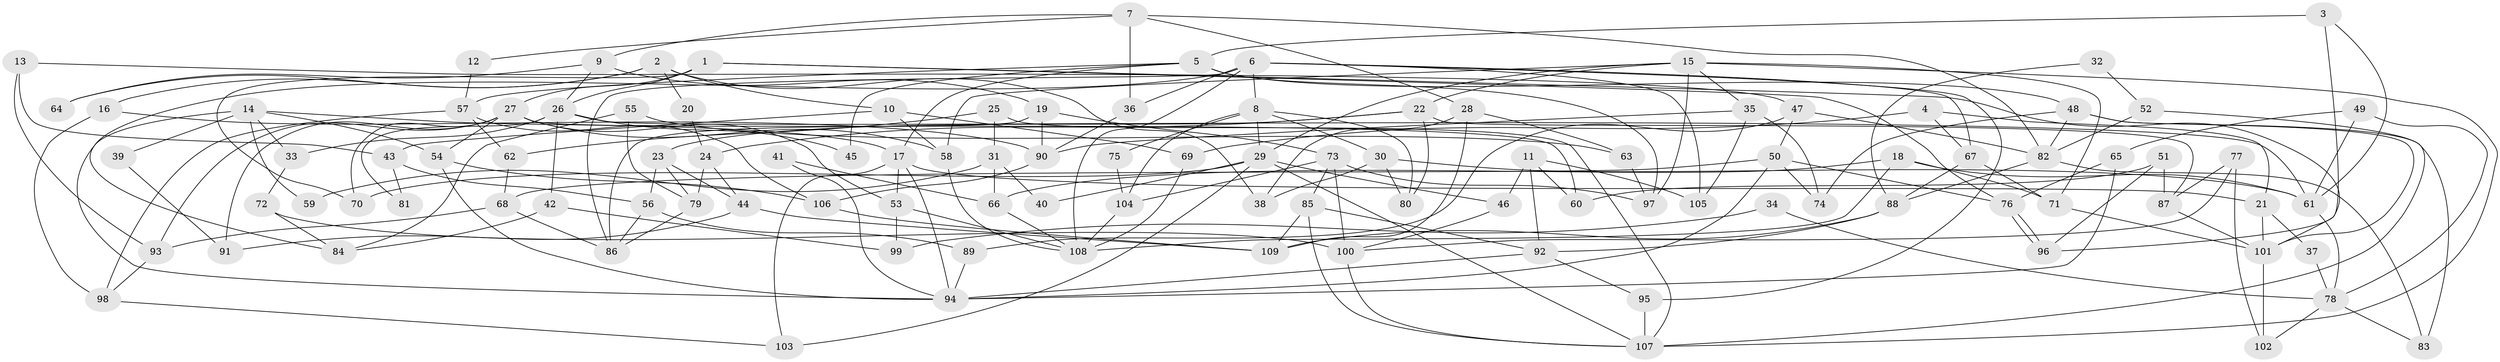 // coarse degree distribution, {5: 0.13157894736842105, 7: 0.10526315789473684, 3: 0.2236842105263158, 6: 0.09210526315789473, 11: 0.013157894736842105, 8: 0.039473684210526314, 4: 0.2236842105263158, 10: 0.013157894736842105, 2: 0.11842105263157894, 12: 0.013157894736842105, 9: 0.013157894736842105, 1: 0.013157894736842105}
// Generated by graph-tools (version 1.1) at 2025/18/03/04/25 18:18:51]
// undirected, 109 vertices, 218 edges
graph export_dot {
graph [start="1"]
  node [color=gray90,style=filled];
  1;
  2;
  3;
  4;
  5;
  6;
  7;
  8;
  9;
  10;
  11;
  12;
  13;
  14;
  15;
  16;
  17;
  18;
  19;
  20;
  21;
  22;
  23;
  24;
  25;
  26;
  27;
  28;
  29;
  30;
  31;
  32;
  33;
  34;
  35;
  36;
  37;
  38;
  39;
  40;
  41;
  42;
  43;
  44;
  45;
  46;
  47;
  48;
  49;
  50;
  51;
  52;
  53;
  54;
  55;
  56;
  57;
  58;
  59;
  60;
  61;
  62;
  63;
  64;
  65;
  66;
  67;
  68;
  69;
  70;
  71;
  72;
  73;
  74;
  75;
  76;
  77;
  78;
  79;
  80;
  81;
  82;
  83;
  84;
  85;
  86;
  87;
  88;
  89;
  90;
  91;
  92;
  93;
  94;
  95;
  96;
  97;
  98;
  99;
  100;
  101;
  102;
  103;
  104;
  105;
  106;
  107;
  108;
  109;
  1 -- 26;
  1 -- 76;
  1 -- 27;
  1 -- 70;
  1 -- 101;
  2 -- 38;
  2 -- 10;
  2 -- 16;
  2 -- 20;
  2 -- 64;
  3 -- 5;
  3 -- 61;
  3 -- 96;
  4 -- 67;
  4 -- 21;
  4 -- 69;
  5 -- 97;
  5 -- 17;
  5 -- 45;
  5 -- 48;
  5 -- 57;
  6 -- 36;
  6 -- 108;
  6 -- 8;
  6 -- 67;
  6 -- 84;
  6 -- 86;
  6 -- 95;
  6 -- 105;
  7 -- 9;
  7 -- 82;
  7 -- 12;
  7 -- 28;
  7 -- 36;
  8 -- 30;
  8 -- 29;
  8 -- 75;
  8 -- 80;
  8 -- 104;
  9 -- 19;
  9 -- 26;
  9 -- 64;
  10 -- 58;
  10 -- 69;
  10 -- 43;
  11 -- 92;
  11 -- 105;
  11 -- 46;
  11 -- 60;
  12 -- 57;
  13 -- 93;
  13 -- 43;
  13 -- 47;
  14 -- 17;
  14 -- 54;
  14 -- 33;
  14 -- 39;
  14 -- 59;
  14 -- 94;
  15 -- 35;
  15 -- 107;
  15 -- 22;
  15 -- 29;
  15 -- 58;
  15 -- 71;
  15 -- 97;
  16 -- 98;
  16 -- 90;
  17 -- 94;
  17 -- 53;
  17 -- 21;
  17 -- 103;
  18 -- 108;
  18 -- 71;
  18 -- 61;
  18 -- 66;
  19 -- 86;
  19 -- 90;
  19 -- 73;
  20 -- 24;
  21 -- 101;
  21 -- 37;
  22 -- 87;
  22 -- 23;
  22 -- 24;
  22 -- 80;
  23 -- 79;
  23 -- 44;
  23 -- 56;
  24 -- 44;
  24 -- 79;
  25 -- 107;
  25 -- 62;
  25 -- 31;
  26 -- 33;
  26 -- 61;
  26 -- 42;
  26 -- 45;
  26 -- 81;
  27 -- 70;
  27 -- 53;
  27 -- 54;
  27 -- 58;
  27 -- 60;
  27 -- 91;
  27 -- 93;
  28 -- 109;
  28 -- 38;
  28 -- 63;
  29 -- 40;
  29 -- 46;
  29 -- 70;
  29 -- 103;
  29 -- 107;
  30 -- 80;
  30 -- 61;
  30 -- 38;
  31 -- 66;
  31 -- 40;
  31 -- 59;
  32 -- 88;
  32 -- 52;
  33 -- 72;
  34 -- 78;
  34 -- 99;
  35 -- 90;
  35 -- 74;
  35 -- 105;
  36 -- 90;
  37 -- 78;
  39 -- 91;
  41 -- 94;
  41 -- 66;
  42 -- 84;
  42 -- 99;
  43 -- 56;
  43 -- 81;
  44 -- 109;
  44 -- 91;
  46 -- 100;
  47 -- 82;
  47 -- 50;
  47 -- 89;
  48 -- 82;
  48 -- 74;
  48 -- 83;
  48 -- 101;
  49 -- 65;
  49 -- 78;
  49 -- 61;
  50 -- 94;
  50 -- 68;
  50 -- 74;
  50 -- 76;
  51 -- 96;
  51 -- 60;
  51 -- 87;
  52 -- 107;
  52 -- 82;
  53 -- 108;
  53 -- 99;
  54 -- 94;
  54 -- 106;
  55 -- 63;
  55 -- 79;
  55 -- 84;
  56 -- 89;
  56 -- 86;
  57 -- 98;
  57 -- 62;
  57 -- 106;
  58 -- 108;
  61 -- 78;
  62 -- 68;
  63 -- 97;
  65 -- 94;
  65 -- 76;
  66 -- 108;
  67 -- 71;
  67 -- 88;
  68 -- 86;
  68 -- 93;
  69 -- 108;
  71 -- 101;
  72 -- 100;
  72 -- 84;
  73 -- 100;
  73 -- 85;
  73 -- 97;
  73 -- 104;
  75 -- 104;
  76 -- 96;
  76 -- 96;
  77 -- 87;
  77 -- 100;
  77 -- 102;
  78 -- 102;
  78 -- 83;
  79 -- 86;
  82 -- 83;
  82 -- 88;
  85 -- 92;
  85 -- 107;
  85 -- 109;
  87 -- 101;
  88 -- 109;
  88 -- 92;
  89 -- 94;
  90 -- 106;
  92 -- 95;
  92 -- 94;
  93 -- 98;
  95 -- 107;
  98 -- 103;
  100 -- 107;
  101 -- 102;
  104 -- 108;
  106 -- 109;
}
